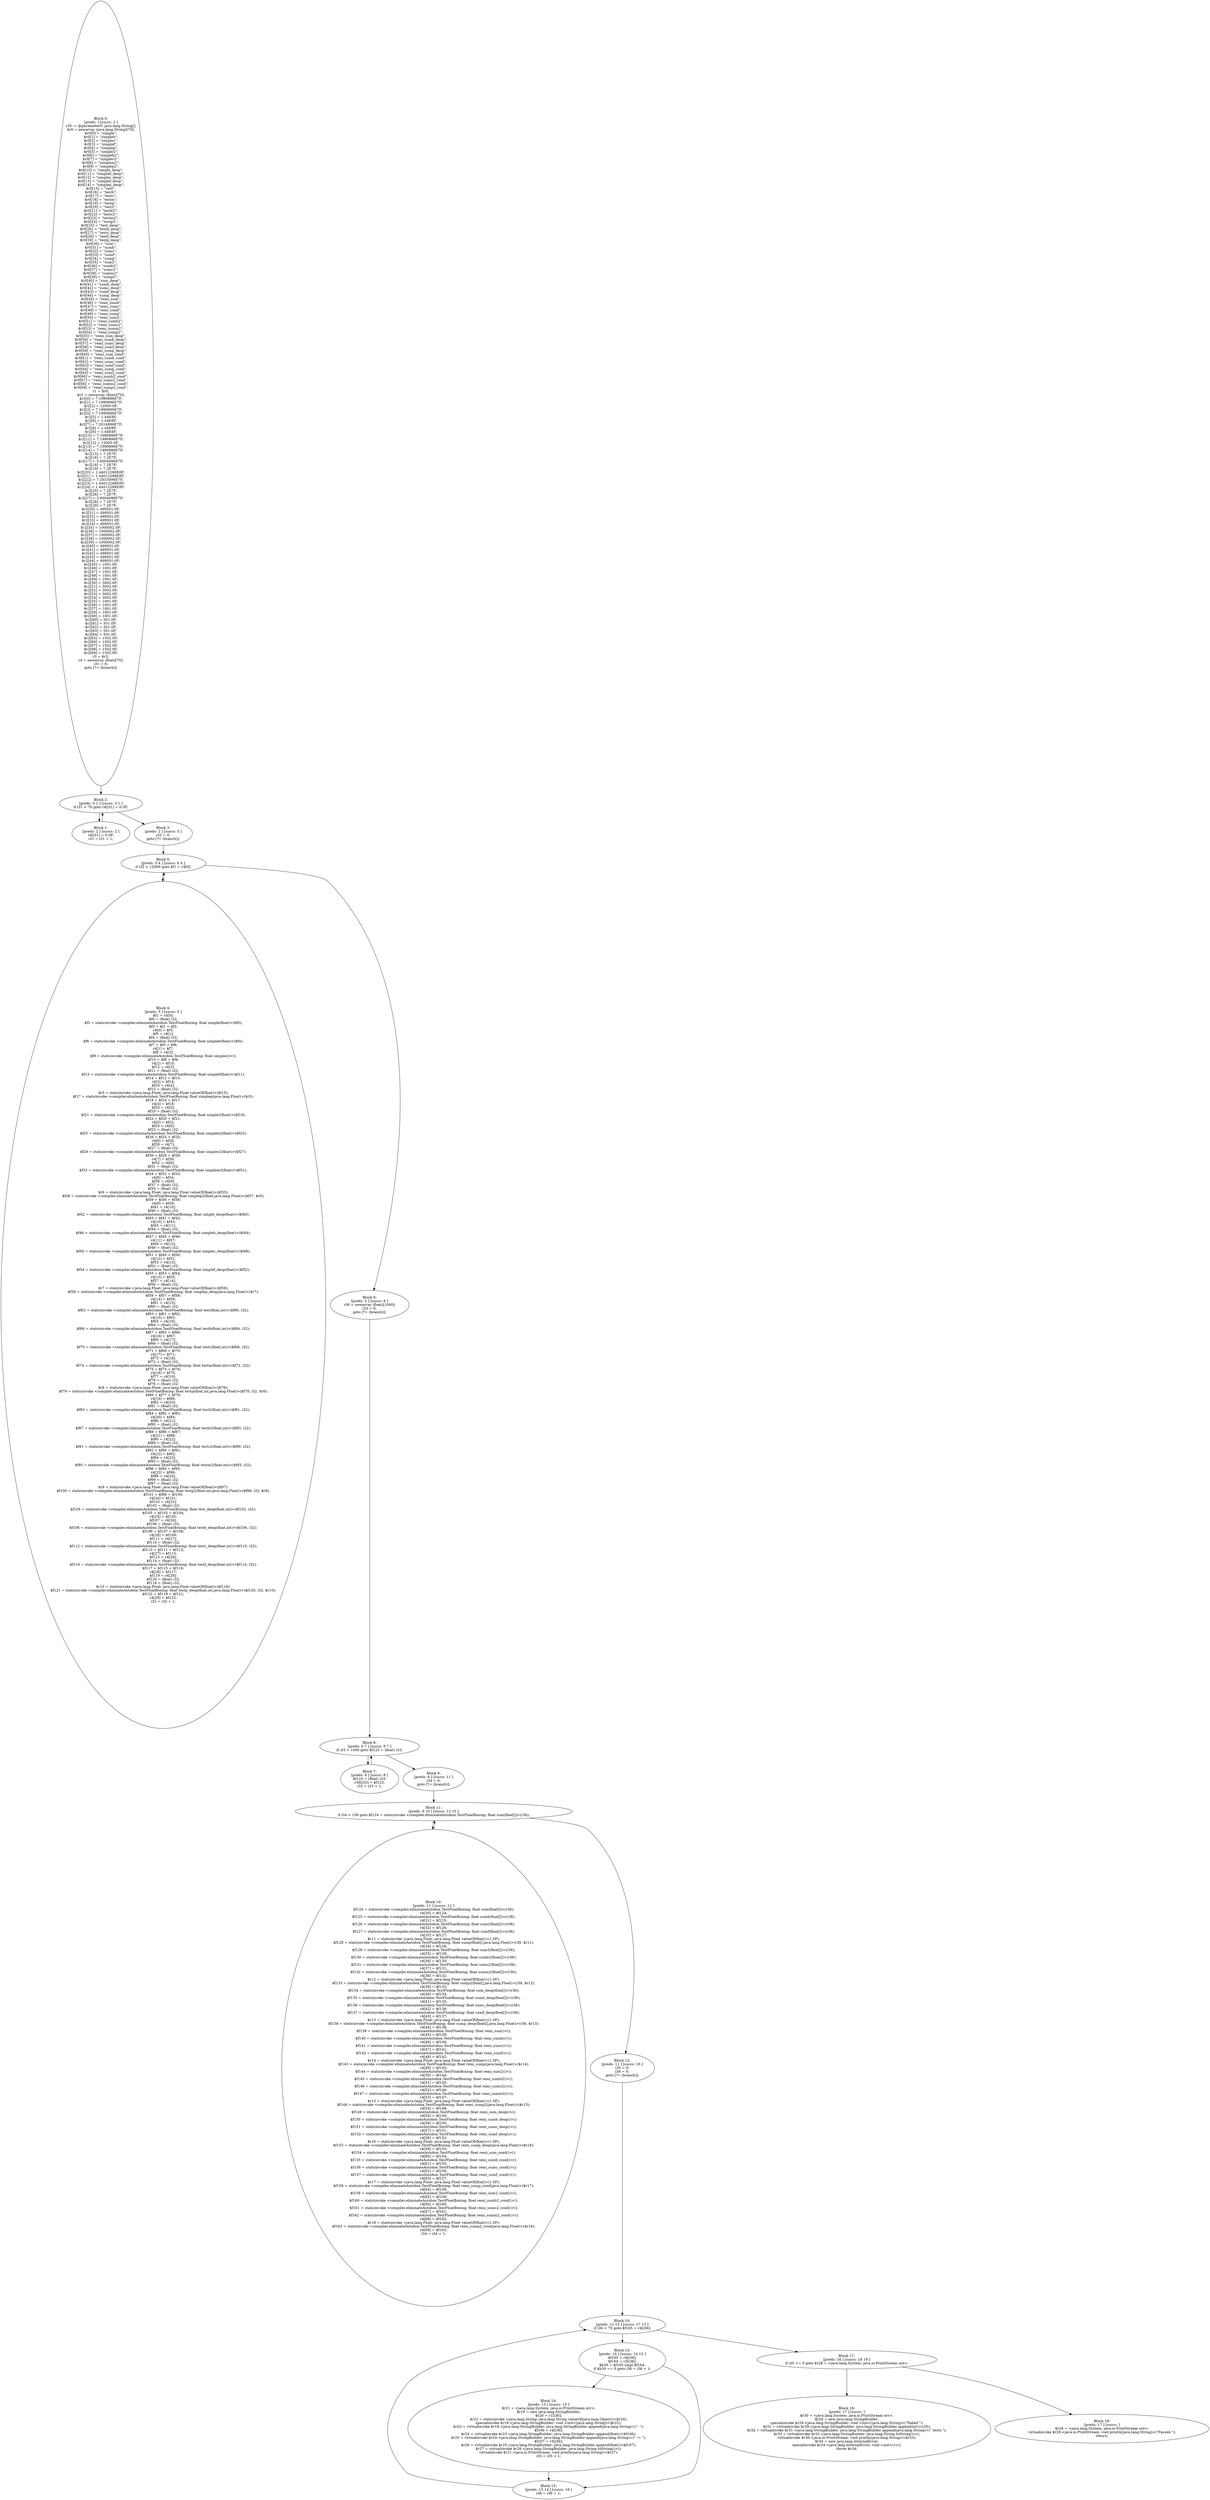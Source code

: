 digraph "unitGraph" {
    "Block 0:
[preds: ] [succs: 2 ]
r35 := @parameter0: java.lang.String[];
$r0 = newarray (java.lang.String)[70];
$r0[0] = \"simple\";
$r0[1] = \"simpleb\";
$r0[2] = \"simplec\";
$r0[3] = \"simplef\";
$r0[4] = \"simplep\";
$r0[5] = \"simple2\";
$r0[6] = \"simpleb2\";
$r0[7] = \"simplec2\";
$r0[8] = \"simplem2\";
$r0[9] = \"simplep2\";
$r0[10] = \"simple_deop\";
$r0[11] = \"simpleb_deop\";
$r0[12] = \"simplec_deop\";
$r0[13] = \"simplef_deop\";
$r0[14] = \"simplep_deop\";
$r0[15] = \"test\";
$r0[16] = \"testb\";
$r0[17] = \"testc\";
$r0[18] = \"testm\";
$r0[19] = \"testp\";
$r0[20] = \"test2\";
$r0[21] = \"testb2\";
$r0[22] = \"testc2\";
$r0[23] = \"testm2\";
$r0[24] = \"testp2\";
$r0[25] = \"test_deop\";
$r0[26] = \"testb_deop\";
$r0[27] = \"testc_deop\";
$r0[28] = \"testf_deop\";
$r0[29] = \"testp_deop\";
$r0[30] = \"sum\";
$r0[31] = \"sumb\";
$r0[32] = \"sumc\";
$r0[33] = \"sumf\";
$r0[34] = \"sump\";
$r0[35] = \"sum2\";
$r0[36] = \"sumb2\";
$r0[37] = \"sumc2\";
$r0[38] = \"summ2\";
$r0[39] = \"sump2\";
$r0[40] = \"sum_deop\";
$r0[41] = \"sumb_deop\";
$r0[42] = \"sumc_deop\";
$r0[43] = \"sumf_deop\";
$r0[44] = \"sump_deop\";
$r0[45] = \"remi_sum\";
$r0[46] = \"remi_sumb\";
$r0[47] = \"remi_sumc\";
$r0[48] = \"remi_sumf\";
$r0[49] = \"remi_sump\";
$r0[50] = \"remi_sum2\";
$r0[51] = \"remi_sumb2\";
$r0[52] = \"remi_sumc2\";
$r0[53] = \"remi_summ2\";
$r0[54] = \"remi_sump2\";
$r0[55] = \"remi_sum_deop\";
$r0[56] = \"remi_sumb_deop\";
$r0[57] = \"remi_sumc_deop\";
$r0[58] = \"remi_sumf_deop\";
$r0[59] = \"remi_sump_deop\";
$r0[60] = \"remi_sum_cond\";
$r0[61] = \"remi_sumb_cond\";
$r0[62] = \"remi_sumc_cond\";
$r0[63] = \"remi_sumf_cond\";
$r0[64] = \"remi_sump_cond\";
$r0[65] = \"remi_sum2_cond\";
$r0[66] = \"remi_sumb2_cond\";
$r0[67] = \"remi_sumc2_cond\";
$r0[68] = \"remi_summ2_cond\";
$r0[69] = \"remi_sump2_cond\";
r1 = $r0;
$r2 = newarray (float)[70];
$r2[0] = 7.1990896E7F;
$r2[1] = 7.1990896E7F;
$r2[2] = 12000.0F;
$r2[3] = 7.1990896E7F;
$r2[4] = 7.1990896E7F;
$r2[5] = 1.44E8F;
$r2[6] = 1.44E8F;
$r2[7] = 7.2014896E7F;
$r2[8] = 1.44E8F;
$r2[9] = 1.44E8F;
$r2[10] = 7.1990896E7F;
$r2[11] = 7.1990896E7F;
$r2[12] = 12000.0F;
$r2[13] = 7.1990896E7F;
$r2[14] = 7.1990896E7F;
$r2[15] = 7.2E7F;
$r2[16] = 7.2E7F;
$r2[17] = 3.6004096E7F;
$r2[18] = 7.2E7F;
$r2[19] = 7.2E7F;
$r2[20] = 1.44012288E8F;
$r2[21] = 1.44012288E8F;
$r2[22] = 7.2033096E7F;
$r2[23] = 1.44012288E8F;
$r2[24] = 1.44012288E8F;
$r2[25] = 7.2E7F;
$r2[26] = 7.2E7F;
$r2[27] = 3.6004096E7F;
$r2[28] = 7.2E7F;
$r2[29] = 7.2E7F;
$r2[30] = 499501.0F;
$r2[31] = 499501.0F;
$r2[32] = 499501.0F;
$r2[33] = 499501.0F;
$r2[34] = 499501.0F;
$r2[35] = 1000002.0F;
$r2[36] = 1000002.0F;
$r2[37] = 1000002.0F;
$r2[38] = 1000002.0F;
$r2[39] = 1000002.0F;
$r2[40] = 499501.0F;
$r2[41] = 499501.0F;
$r2[42] = 499501.0F;
$r2[43] = 499501.0F;
$r2[44] = 499501.0F;
$r2[45] = 1001.0F;
$r2[46] = 1001.0F;
$r2[47] = 1001.0F;
$r2[48] = 1001.0F;
$r2[49] = 1001.0F;
$r2[50] = 3002.0F;
$r2[51] = 3002.0F;
$r2[52] = 3002.0F;
$r2[53] = 3002.0F;
$r2[54] = 3002.0F;
$r2[55] = 1001.0F;
$r2[56] = 1001.0F;
$r2[57] = 1001.0F;
$r2[58] = 1001.0F;
$r2[59] = 1001.0F;
$r2[60] = 501.0F;
$r2[61] = 501.0F;
$r2[62] = 501.0F;
$r2[63] = 501.0F;
$r2[64] = 501.0F;
$r2[65] = 1502.0F;
$r2[66] = 1502.0F;
$r2[67] = 1502.0F;
$r2[68] = 1502.0F;
$r2[69] = 1502.0F;
r3 = $r2;
r4 = newarray (float)[70];
i31 = 0;
goto [?= (branch)];
"
    "Block 1:
[preds: 2 ] [succs: 2 ]
r4[i31] = 0.0F;
i31 = i31 + 1;
"
    "Block 2:
[preds: 0 1 ] [succs: 3 1 ]
if i31 < 70 goto r4[i31] = 0.0F;
"
    "Block 3:
[preds: 2 ] [succs: 5 ]
i32 = 0;
goto [?= (branch)];
"
    "Block 4:
[preds: 5 ] [succs: 5 ]
$f1 = r4[0];
$f0 = (float) i32;
$f2 = staticinvoke <compiler.eliminateAutobox.TestFloatBoxing: float simple(float)>($f0);
$f3 = $f1 + $f2;
r4[0] = $f3;
$f5 = r4[1];
$f4 = (float) i32;
$f6 = staticinvoke <compiler.eliminateAutobox.TestFloatBoxing: float simpleb(float)>($f4);
$f7 = $f5 + $f6;
r4[1] = $f7;
$f8 = r4[2];
$f9 = staticinvoke <compiler.eliminateAutobox.TestFloatBoxing: float simplec()>();
$f10 = $f8 + $f9;
r4[2] = $f10;
$f12 = r4[3];
$f11 = (float) i32;
$f13 = staticinvoke <compiler.eliminateAutobox.TestFloatBoxing: float simplef(float)>($f11);
$f14 = $f12 + $f13;
r4[3] = $f14;
$f16 = r4[4];
$f15 = (float) i32;
$r5 = staticinvoke <java.lang.Float: java.lang.Float valueOf(float)>($f15);
$f17 = staticinvoke <compiler.eliminateAutobox.TestFloatBoxing: float simplep(java.lang.Float)>($r5);
$f18 = $f16 + $f17;
r4[4] = $f18;
$f20 = r4[5];
$f19 = (float) i32;
$f21 = staticinvoke <compiler.eliminateAutobox.TestFloatBoxing: float simple2(float)>($f19);
$f22 = $f20 + $f21;
r4[5] = $f22;
$f24 = r4[6];
$f23 = (float) i32;
$f25 = staticinvoke <compiler.eliminateAutobox.TestFloatBoxing: float simpleb2(float)>($f23);
$f26 = $f24 + $f25;
r4[6] = $f26;
$f28 = r4[7];
$f27 = (float) i32;
$f29 = staticinvoke <compiler.eliminateAutobox.TestFloatBoxing: float simplec2(float)>($f27);
$f30 = $f28 + $f29;
r4[7] = $f30;
$f32 = r4[8];
$f31 = (float) i32;
$f33 = staticinvoke <compiler.eliminateAutobox.TestFloatBoxing: float simplem2(float)>($f31);
$f34 = $f32 + $f33;
r4[8] = $f34;
$f36 = r4[9];
$f37 = (float) i32;
$f35 = (float) i32;
$r6 = staticinvoke <java.lang.Float: java.lang.Float valueOf(float)>($f35);
$f38 = staticinvoke <compiler.eliminateAutobox.TestFloatBoxing: float simplep2(float,java.lang.Float)>($f37, $r6);
$f39 = $f36 + $f38;
r4[9] = $f39;
$f41 = r4[10];
$f40 = (float) i32;
$f42 = staticinvoke <compiler.eliminateAutobox.TestFloatBoxing: float simple_deop(float)>($f40);
$f43 = $f41 + $f42;
r4[10] = $f43;
$f45 = r4[11];
$f44 = (float) i32;
$f46 = staticinvoke <compiler.eliminateAutobox.TestFloatBoxing: float simpleb_deop(float)>($f44);
$f47 = $f45 + $f46;
r4[11] = $f47;
$f49 = r4[12];
$f48 = (float) i32;
$f50 = staticinvoke <compiler.eliminateAutobox.TestFloatBoxing: float simplec_deop(float)>($f48);
$f51 = $f49 + $f50;
r4[12] = $f51;
$f53 = r4[13];
$f52 = (float) i32;
$f54 = staticinvoke <compiler.eliminateAutobox.TestFloatBoxing: float simplef_deop(float)>($f52);
$f55 = $f53 + $f54;
r4[13] = $f55;
$f57 = r4[14];
$f56 = (float) i32;
$r7 = staticinvoke <java.lang.Float: java.lang.Float valueOf(float)>($f56);
$f58 = staticinvoke <compiler.eliminateAutobox.TestFloatBoxing: float simplep_deop(java.lang.Float)>($r7);
$f59 = $f57 + $f58;
r4[14] = $f59;
$f61 = r4[15];
$f60 = (float) i32;
$f62 = staticinvoke <compiler.eliminateAutobox.TestFloatBoxing: float test(float,int)>($f60, i32);
$f63 = $f61 + $f62;
r4[15] = $f63;
$f65 = r4[16];
$f64 = (float) i32;
$f66 = staticinvoke <compiler.eliminateAutobox.TestFloatBoxing: float testb(float,int)>($f64, i32);
$f67 = $f65 + $f66;
r4[16] = $f67;
$f69 = r4[17];
$f68 = (float) i32;
$f70 = staticinvoke <compiler.eliminateAutobox.TestFloatBoxing: float testc(float,int)>($f68, i32);
$f71 = $f69 + $f70;
r4[17] = $f71;
$f73 = r4[18];
$f72 = (float) i32;
$f74 = staticinvoke <compiler.eliminateAutobox.TestFloatBoxing: float testm(float,int)>($f72, i32);
$f75 = $f73 + $f74;
r4[18] = $f75;
$f77 = r4[19];
$f78 = (float) i32;
$f76 = (float) i32;
$r8 = staticinvoke <java.lang.Float: java.lang.Float valueOf(float)>($f76);
$f79 = staticinvoke <compiler.eliminateAutobox.TestFloatBoxing: float testp(float,int,java.lang.Float)>($f78, i32, $r8);
$f80 = $f77 + $f79;
r4[19] = $f80;
$f82 = r4[20];
$f81 = (float) i32;
$f83 = staticinvoke <compiler.eliminateAutobox.TestFloatBoxing: float test2(float,int)>($f81, i32);
$f84 = $f82 + $f83;
r4[20] = $f84;
$f86 = r4[21];
$f85 = (float) i32;
$f87 = staticinvoke <compiler.eliminateAutobox.TestFloatBoxing: float testb2(float,int)>($f85, i32);
$f88 = $f86 + $f87;
r4[21] = $f88;
$f90 = r4[22];
$f89 = (float) i32;
$f91 = staticinvoke <compiler.eliminateAutobox.TestFloatBoxing: float testc2(float,int)>($f89, i32);
$f92 = $f90 + $f91;
r4[22] = $f92;
$f94 = r4[23];
$f93 = (float) i32;
$f95 = staticinvoke <compiler.eliminateAutobox.TestFloatBoxing: float testm2(float,int)>($f93, i32);
$f96 = $f94 + $f95;
r4[23] = $f96;
$f98 = r4[24];
$f99 = (float) i32;
$f97 = (float) i32;
$r9 = staticinvoke <java.lang.Float: java.lang.Float valueOf(float)>($f97);
$f100 = staticinvoke <compiler.eliminateAutobox.TestFloatBoxing: float testp2(float,int,java.lang.Float)>($f99, i32, $r9);
$f101 = $f98 + $f100;
r4[24] = $f101;
$f103 = r4[25];
$f102 = (float) i32;
$f104 = staticinvoke <compiler.eliminateAutobox.TestFloatBoxing: float test_deop(float,int)>($f102, i32);
$f105 = $f103 + $f104;
r4[25] = $f105;
$f107 = r4[26];
$f106 = (float) i32;
$f108 = staticinvoke <compiler.eliminateAutobox.TestFloatBoxing: float testb_deop(float,int)>($f106, i32);
$f109 = $f107 + $f108;
r4[26] = $f109;
$f111 = r4[27];
$f110 = (float) i32;
$f112 = staticinvoke <compiler.eliminateAutobox.TestFloatBoxing: float testc_deop(float,int)>($f110, i32);
$f113 = $f111 + $f112;
r4[27] = $f113;
$f115 = r4[28];
$f114 = (float) i32;
$f116 = staticinvoke <compiler.eliminateAutobox.TestFloatBoxing: float testf_deop(float,int)>($f114, i32);
$f117 = $f115 + $f116;
r4[28] = $f117;
$f119 = r4[29];
$f120 = (float) i32;
$f118 = (float) i32;
$r10 = staticinvoke <java.lang.Float: java.lang.Float valueOf(float)>($f118);
$f121 = staticinvoke <compiler.eliminateAutobox.TestFloatBoxing: float testp_deop(float,int,java.lang.Float)>($f120, i32, $r10);
$f122 = $f119 + $f121;
r4[29] = $f122;
i32 = i32 + 1;
"
    "Block 5:
[preds: 3 4 ] [succs: 6 4 ]
if i32 < 12000 goto $f1 = r4[0];
"
    "Block 6:
[preds: 5 ] [succs: 8 ]
r36 = newarray (float)[1000];
i33 = 0;
goto [?= (branch)];
"
    "Block 7:
[preds: 8 ] [succs: 8 ]
$f123 = (float) i33;
r36[i33] = $f123;
i33 = i33 + 1;
"
    "Block 8:
[preds: 6 7 ] [succs: 9 7 ]
if i33 < 1000 goto $f123 = (float) i33;
"
    "Block 9:
[preds: 8 ] [succs: 11 ]
i34 = 0;
goto [?= (branch)];
"
    "Block 10:
[preds: 11 ] [succs: 11 ]
$f124 = staticinvoke <compiler.eliminateAutobox.TestFloatBoxing: float sum(float[])>(r36);
r4[30] = $f124;
$f125 = staticinvoke <compiler.eliminateAutobox.TestFloatBoxing: float sumb(float[])>(r36);
r4[31] = $f125;
$f126 = staticinvoke <compiler.eliminateAutobox.TestFloatBoxing: float sumc(float[])>(r36);
r4[32] = $f126;
$f127 = staticinvoke <compiler.eliminateAutobox.TestFloatBoxing: float sumf(float[])>(r36);
r4[33] = $f127;
$r11 = staticinvoke <java.lang.Float: java.lang.Float valueOf(float)>(1.0F);
$f128 = staticinvoke <compiler.eliminateAutobox.TestFloatBoxing: float sump(float[],java.lang.Float)>(r36, $r11);
r4[34] = $f128;
$f129 = staticinvoke <compiler.eliminateAutobox.TestFloatBoxing: float sum2(float[])>(r36);
r4[35] = $f129;
$f130 = staticinvoke <compiler.eliminateAutobox.TestFloatBoxing: float sumb2(float[])>(r36);
r4[36] = $f130;
$f131 = staticinvoke <compiler.eliminateAutobox.TestFloatBoxing: float sumc2(float[])>(r36);
r4[37] = $f131;
$f132 = staticinvoke <compiler.eliminateAutobox.TestFloatBoxing: float summ2(float[])>(r36);
r4[38] = $f132;
$r12 = staticinvoke <java.lang.Float: java.lang.Float valueOf(float)>(1.0F);
$f133 = staticinvoke <compiler.eliminateAutobox.TestFloatBoxing: float sump2(float[],java.lang.Float)>(r36, $r12);
r4[39] = $f133;
$f134 = staticinvoke <compiler.eliminateAutobox.TestFloatBoxing: float sum_deop(float[])>(r36);
r4[40] = $f134;
$f135 = staticinvoke <compiler.eliminateAutobox.TestFloatBoxing: float sumb_deop(float[])>(r36);
r4[41] = $f135;
$f136 = staticinvoke <compiler.eliminateAutobox.TestFloatBoxing: float sumc_deop(float[])>(r36);
r4[42] = $f136;
$f137 = staticinvoke <compiler.eliminateAutobox.TestFloatBoxing: float sumf_deop(float[])>(r36);
r4[43] = $f137;
$r13 = staticinvoke <java.lang.Float: java.lang.Float valueOf(float)>(1.0F);
$f138 = staticinvoke <compiler.eliminateAutobox.TestFloatBoxing: float sump_deop(float[],java.lang.Float)>(r36, $r13);
r4[44] = $f138;
$f139 = staticinvoke <compiler.eliminateAutobox.TestFloatBoxing: float remi_sum()>();
r4[45] = $f139;
$f140 = staticinvoke <compiler.eliminateAutobox.TestFloatBoxing: float remi_sumb()>();
r4[46] = $f140;
$f141 = staticinvoke <compiler.eliminateAutobox.TestFloatBoxing: float remi_sumc()>();
r4[47] = $f141;
$f142 = staticinvoke <compiler.eliminateAutobox.TestFloatBoxing: float remi_sumf()>();
r4[48] = $f142;
$r14 = staticinvoke <java.lang.Float: java.lang.Float valueOf(float)>(1.0F);
$f143 = staticinvoke <compiler.eliminateAutobox.TestFloatBoxing: float remi_sump(java.lang.Float)>($r14);
r4[49] = $f143;
$f144 = staticinvoke <compiler.eliminateAutobox.TestFloatBoxing: float remi_sum2()>();
r4[50] = $f144;
$f145 = staticinvoke <compiler.eliminateAutobox.TestFloatBoxing: float remi_sumb2()>();
r4[51] = $f145;
$f146 = staticinvoke <compiler.eliminateAutobox.TestFloatBoxing: float remi_sumc2()>();
r4[52] = $f146;
$f147 = staticinvoke <compiler.eliminateAutobox.TestFloatBoxing: float remi_summ2()>();
r4[53] = $f147;
$r15 = staticinvoke <java.lang.Float: java.lang.Float valueOf(float)>(1.0F);
$f148 = staticinvoke <compiler.eliminateAutobox.TestFloatBoxing: float remi_sump2(java.lang.Float)>($r15);
r4[54] = $f148;
$f149 = staticinvoke <compiler.eliminateAutobox.TestFloatBoxing: float remi_sum_deop()>();
r4[55] = $f149;
$f150 = staticinvoke <compiler.eliminateAutobox.TestFloatBoxing: float remi_sumb_deop()>();
r4[56] = $f150;
$f151 = staticinvoke <compiler.eliminateAutobox.TestFloatBoxing: float remi_sumc_deop()>();
r4[57] = $f151;
$f152 = staticinvoke <compiler.eliminateAutobox.TestFloatBoxing: float remi_sumf_deop()>();
r4[58] = $f152;
$r16 = staticinvoke <java.lang.Float: java.lang.Float valueOf(float)>(1.0F);
$f153 = staticinvoke <compiler.eliminateAutobox.TestFloatBoxing: float remi_sump_deop(java.lang.Float)>($r16);
r4[59] = $f153;
$f154 = staticinvoke <compiler.eliminateAutobox.TestFloatBoxing: float remi_sum_cond()>();
r4[60] = $f154;
$f155 = staticinvoke <compiler.eliminateAutobox.TestFloatBoxing: float remi_sumb_cond()>();
r4[61] = $f155;
$f156 = staticinvoke <compiler.eliminateAutobox.TestFloatBoxing: float remi_sumc_cond()>();
r4[62] = $f156;
$f157 = staticinvoke <compiler.eliminateAutobox.TestFloatBoxing: float remi_sumf_cond()>();
r4[63] = $f157;
$r17 = staticinvoke <java.lang.Float: java.lang.Float valueOf(float)>(1.0F);
$f158 = staticinvoke <compiler.eliminateAutobox.TestFloatBoxing: float remi_sump_cond(java.lang.Float)>($r17);
r4[64] = $f158;
$f159 = staticinvoke <compiler.eliminateAutobox.TestFloatBoxing: float remi_sum2_cond()>();
r4[65] = $f159;
$f160 = staticinvoke <compiler.eliminateAutobox.TestFloatBoxing: float remi_sumb2_cond()>();
r4[66] = $f160;
$f161 = staticinvoke <compiler.eliminateAutobox.TestFloatBoxing: float remi_sumc2_cond()>();
r4[67] = $f161;
$f162 = staticinvoke <compiler.eliminateAutobox.TestFloatBoxing: float remi_summ2_cond()>();
r4[68] = $f162;
$r18 = staticinvoke <java.lang.Float: java.lang.Float valueOf(float)>(1.0F);
$f163 = staticinvoke <compiler.eliminateAutobox.TestFloatBoxing: float remi_sump2_cond(java.lang.Float)>($r18);
r4[69] = $f163;
i34 = i34 + 1;
"
    "Block 11:
[preds: 9 10 ] [succs: 12 10 ]
if i34 < 100 goto $f124 = staticinvoke <compiler.eliminateAutobox.TestFloatBoxing: float sum(float[])>(r36);
"
    "Block 12:
[preds: 11 ] [succs: 16 ]
i35 = 0;
i36 = 0;
goto [?= (branch)];
"
    "Block 13:
[preds: 16 ] [succs: 14 15 ]
$f165 = r4[i36];
$f164 = r3[i36];
$b30 = $f165 cmpl $f164;
if $b30 == 0 goto i36 = i36 + 1;
"
    "Block 14:
[preds: 13 ] [succs: 15 ]
$r21 = <java.lang.System: java.io.PrintStream err>;
$r19 = new java.lang.StringBuilder;
$r20 = r1[i36];
$r22 = staticinvoke <java.lang.String: java.lang.String valueOf(java.lang.Object)>($r20);
specialinvoke $r19.<java.lang.StringBuilder: void <init>(java.lang.String)>($r22);
$r23 = virtualinvoke $r19.<java.lang.StringBuilder: java.lang.StringBuilder append(java.lang.String)>(\": \");
$f166 = r4[i36];
$r24 = virtualinvoke $r23.<java.lang.StringBuilder: java.lang.StringBuilder append(float)>($f166);
$r25 = virtualinvoke $r24.<java.lang.StringBuilder: java.lang.StringBuilder append(java.lang.String)>(\" != \");
$f167 = r3[i36];
$r26 = virtualinvoke $r25.<java.lang.StringBuilder: java.lang.StringBuilder append(float)>($f167);
$r27 = virtualinvoke $r26.<java.lang.StringBuilder: java.lang.String toString()>();
virtualinvoke $r21.<java.io.PrintStream: void println(java.lang.String)>($r27);
i35 = i35 + 1;
"
    "Block 15:
[preds: 13 14 ] [succs: 16 ]
i36 = i36 + 1;
"
    "Block 16:
[preds: 12 15 ] [succs: 17 13 ]
if i36 < 70 goto $f165 = r4[i36];
"
    "Block 17:
[preds: 16 ] [succs: 18 19 ]
if i35 <= 0 goto $r28 = <java.lang.System: java.io.PrintStream out>;
"
    "Block 18:
[preds: 17 ] [succs: ]
$r30 = <java.lang.System: java.io.PrintStream err>;
$r29 = new java.lang.StringBuilder;
specialinvoke $r29.<java.lang.StringBuilder: void <init>(java.lang.String)>(\"Failed \");
$r31 = virtualinvoke $r29.<java.lang.StringBuilder: java.lang.StringBuilder append(int)>(i35);
$r32 = virtualinvoke $r31.<java.lang.StringBuilder: java.lang.StringBuilder append(java.lang.String)>(\" tests.\");
$r33 = virtualinvoke $r32.<java.lang.StringBuilder: java.lang.String toString()>();
virtualinvoke $r30.<java.io.PrintStream: void println(java.lang.String)>($r33);
$r34 = new java.lang.InternalError;
specialinvoke $r34.<java.lang.InternalError: void <init>()>();
throw $r34;
"
    "Block 19:
[preds: 17 ] [succs: ]
$r28 = <java.lang.System: java.io.PrintStream out>;
virtualinvoke $r28.<java.io.PrintStream: void println(java.lang.String)>(\"Passed.\");
return;
"
    "Block 0:
[preds: ] [succs: 2 ]
r35 := @parameter0: java.lang.String[];
$r0 = newarray (java.lang.String)[70];
$r0[0] = \"simple\";
$r0[1] = \"simpleb\";
$r0[2] = \"simplec\";
$r0[3] = \"simplef\";
$r0[4] = \"simplep\";
$r0[5] = \"simple2\";
$r0[6] = \"simpleb2\";
$r0[7] = \"simplec2\";
$r0[8] = \"simplem2\";
$r0[9] = \"simplep2\";
$r0[10] = \"simple_deop\";
$r0[11] = \"simpleb_deop\";
$r0[12] = \"simplec_deop\";
$r0[13] = \"simplef_deop\";
$r0[14] = \"simplep_deop\";
$r0[15] = \"test\";
$r0[16] = \"testb\";
$r0[17] = \"testc\";
$r0[18] = \"testm\";
$r0[19] = \"testp\";
$r0[20] = \"test2\";
$r0[21] = \"testb2\";
$r0[22] = \"testc2\";
$r0[23] = \"testm2\";
$r0[24] = \"testp2\";
$r0[25] = \"test_deop\";
$r0[26] = \"testb_deop\";
$r0[27] = \"testc_deop\";
$r0[28] = \"testf_deop\";
$r0[29] = \"testp_deop\";
$r0[30] = \"sum\";
$r0[31] = \"sumb\";
$r0[32] = \"sumc\";
$r0[33] = \"sumf\";
$r0[34] = \"sump\";
$r0[35] = \"sum2\";
$r0[36] = \"sumb2\";
$r0[37] = \"sumc2\";
$r0[38] = \"summ2\";
$r0[39] = \"sump2\";
$r0[40] = \"sum_deop\";
$r0[41] = \"sumb_deop\";
$r0[42] = \"sumc_deop\";
$r0[43] = \"sumf_deop\";
$r0[44] = \"sump_deop\";
$r0[45] = \"remi_sum\";
$r0[46] = \"remi_sumb\";
$r0[47] = \"remi_sumc\";
$r0[48] = \"remi_sumf\";
$r0[49] = \"remi_sump\";
$r0[50] = \"remi_sum2\";
$r0[51] = \"remi_sumb2\";
$r0[52] = \"remi_sumc2\";
$r0[53] = \"remi_summ2\";
$r0[54] = \"remi_sump2\";
$r0[55] = \"remi_sum_deop\";
$r0[56] = \"remi_sumb_deop\";
$r0[57] = \"remi_sumc_deop\";
$r0[58] = \"remi_sumf_deop\";
$r0[59] = \"remi_sump_deop\";
$r0[60] = \"remi_sum_cond\";
$r0[61] = \"remi_sumb_cond\";
$r0[62] = \"remi_sumc_cond\";
$r0[63] = \"remi_sumf_cond\";
$r0[64] = \"remi_sump_cond\";
$r0[65] = \"remi_sum2_cond\";
$r0[66] = \"remi_sumb2_cond\";
$r0[67] = \"remi_sumc2_cond\";
$r0[68] = \"remi_summ2_cond\";
$r0[69] = \"remi_sump2_cond\";
r1 = $r0;
$r2 = newarray (float)[70];
$r2[0] = 7.1990896E7F;
$r2[1] = 7.1990896E7F;
$r2[2] = 12000.0F;
$r2[3] = 7.1990896E7F;
$r2[4] = 7.1990896E7F;
$r2[5] = 1.44E8F;
$r2[6] = 1.44E8F;
$r2[7] = 7.2014896E7F;
$r2[8] = 1.44E8F;
$r2[9] = 1.44E8F;
$r2[10] = 7.1990896E7F;
$r2[11] = 7.1990896E7F;
$r2[12] = 12000.0F;
$r2[13] = 7.1990896E7F;
$r2[14] = 7.1990896E7F;
$r2[15] = 7.2E7F;
$r2[16] = 7.2E7F;
$r2[17] = 3.6004096E7F;
$r2[18] = 7.2E7F;
$r2[19] = 7.2E7F;
$r2[20] = 1.44012288E8F;
$r2[21] = 1.44012288E8F;
$r2[22] = 7.2033096E7F;
$r2[23] = 1.44012288E8F;
$r2[24] = 1.44012288E8F;
$r2[25] = 7.2E7F;
$r2[26] = 7.2E7F;
$r2[27] = 3.6004096E7F;
$r2[28] = 7.2E7F;
$r2[29] = 7.2E7F;
$r2[30] = 499501.0F;
$r2[31] = 499501.0F;
$r2[32] = 499501.0F;
$r2[33] = 499501.0F;
$r2[34] = 499501.0F;
$r2[35] = 1000002.0F;
$r2[36] = 1000002.0F;
$r2[37] = 1000002.0F;
$r2[38] = 1000002.0F;
$r2[39] = 1000002.0F;
$r2[40] = 499501.0F;
$r2[41] = 499501.0F;
$r2[42] = 499501.0F;
$r2[43] = 499501.0F;
$r2[44] = 499501.0F;
$r2[45] = 1001.0F;
$r2[46] = 1001.0F;
$r2[47] = 1001.0F;
$r2[48] = 1001.0F;
$r2[49] = 1001.0F;
$r2[50] = 3002.0F;
$r2[51] = 3002.0F;
$r2[52] = 3002.0F;
$r2[53] = 3002.0F;
$r2[54] = 3002.0F;
$r2[55] = 1001.0F;
$r2[56] = 1001.0F;
$r2[57] = 1001.0F;
$r2[58] = 1001.0F;
$r2[59] = 1001.0F;
$r2[60] = 501.0F;
$r2[61] = 501.0F;
$r2[62] = 501.0F;
$r2[63] = 501.0F;
$r2[64] = 501.0F;
$r2[65] = 1502.0F;
$r2[66] = 1502.0F;
$r2[67] = 1502.0F;
$r2[68] = 1502.0F;
$r2[69] = 1502.0F;
r3 = $r2;
r4 = newarray (float)[70];
i31 = 0;
goto [?= (branch)];
"->"Block 2:
[preds: 0 1 ] [succs: 3 1 ]
if i31 < 70 goto r4[i31] = 0.0F;
";
    "Block 1:
[preds: 2 ] [succs: 2 ]
r4[i31] = 0.0F;
i31 = i31 + 1;
"->"Block 2:
[preds: 0 1 ] [succs: 3 1 ]
if i31 < 70 goto r4[i31] = 0.0F;
";
    "Block 2:
[preds: 0 1 ] [succs: 3 1 ]
if i31 < 70 goto r4[i31] = 0.0F;
"->"Block 3:
[preds: 2 ] [succs: 5 ]
i32 = 0;
goto [?= (branch)];
";
    "Block 2:
[preds: 0 1 ] [succs: 3 1 ]
if i31 < 70 goto r4[i31] = 0.0F;
"->"Block 1:
[preds: 2 ] [succs: 2 ]
r4[i31] = 0.0F;
i31 = i31 + 1;
";
    "Block 3:
[preds: 2 ] [succs: 5 ]
i32 = 0;
goto [?= (branch)];
"->"Block 5:
[preds: 3 4 ] [succs: 6 4 ]
if i32 < 12000 goto $f1 = r4[0];
";
    "Block 4:
[preds: 5 ] [succs: 5 ]
$f1 = r4[0];
$f0 = (float) i32;
$f2 = staticinvoke <compiler.eliminateAutobox.TestFloatBoxing: float simple(float)>($f0);
$f3 = $f1 + $f2;
r4[0] = $f3;
$f5 = r4[1];
$f4 = (float) i32;
$f6 = staticinvoke <compiler.eliminateAutobox.TestFloatBoxing: float simpleb(float)>($f4);
$f7 = $f5 + $f6;
r4[1] = $f7;
$f8 = r4[2];
$f9 = staticinvoke <compiler.eliminateAutobox.TestFloatBoxing: float simplec()>();
$f10 = $f8 + $f9;
r4[2] = $f10;
$f12 = r4[3];
$f11 = (float) i32;
$f13 = staticinvoke <compiler.eliminateAutobox.TestFloatBoxing: float simplef(float)>($f11);
$f14 = $f12 + $f13;
r4[3] = $f14;
$f16 = r4[4];
$f15 = (float) i32;
$r5 = staticinvoke <java.lang.Float: java.lang.Float valueOf(float)>($f15);
$f17 = staticinvoke <compiler.eliminateAutobox.TestFloatBoxing: float simplep(java.lang.Float)>($r5);
$f18 = $f16 + $f17;
r4[4] = $f18;
$f20 = r4[5];
$f19 = (float) i32;
$f21 = staticinvoke <compiler.eliminateAutobox.TestFloatBoxing: float simple2(float)>($f19);
$f22 = $f20 + $f21;
r4[5] = $f22;
$f24 = r4[6];
$f23 = (float) i32;
$f25 = staticinvoke <compiler.eliminateAutobox.TestFloatBoxing: float simpleb2(float)>($f23);
$f26 = $f24 + $f25;
r4[6] = $f26;
$f28 = r4[7];
$f27 = (float) i32;
$f29 = staticinvoke <compiler.eliminateAutobox.TestFloatBoxing: float simplec2(float)>($f27);
$f30 = $f28 + $f29;
r4[7] = $f30;
$f32 = r4[8];
$f31 = (float) i32;
$f33 = staticinvoke <compiler.eliminateAutobox.TestFloatBoxing: float simplem2(float)>($f31);
$f34 = $f32 + $f33;
r4[8] = $f34;
$f36 = r4[9];
$f37 = (float) i32;
$f35 = (float) i32;
$r6 = staticinvoke <java.lang.Float: java.lang.Float valueOf(float)>($f35);
$f38 = staticinvoke <compiler.eliminateAutobox.TestFloatBoxing: float simplep2(float,java.lang.Float)>($f37, $r6);
$f39 = $f36 + $f38;
r4[9] = $f39;
$f41 = r4[10];
$f40 = (float) i32;
$f42 = staticinvoke <compiler.eliminateAutobox.TestFloatBoxing: float simple_deop(float)>($f40);
$f43 = $f41 + $f42;
r4[10] = $f43;
$f45 = r4[11];
$f44 = (float) i32;
$f46 = staticinvoke <compiler.eliminateAutobox.TestFloatBoxing: float simpleb_deop(float)>($f44);
$f47 = $f45 + $f46;
r4[11] = $f47;
$f49 = r4[12];
$f48 = (float) i32;
$f50 = staticinvoke <compiler.eliminateAutobox.TestFloatBoxing: float simplec_deop(float)>($f48);
$f51 = $f49 + $f50;
r4[12] = $f51;
$f53 = r4[13];
$f52 = (float) i32;
$f54 = staticinvoke <compiler.eliminateAutobox.TestFloatBoxing: float simplef_deop(float)>($f52);
$f55 = $f53 + $f54;
r4[13] = $f55;
$f57 = r4[14];
$f56 = (float) i32;
$r7 = staticinvoke <java.lang.Float: java.lang.Float valueOf(float)>($f56);
$f58 = staticinvoke <compiler.eliminateAutobox.TestFloatBoxing: float simplep_deop(java.lang.Float)>($r7);
$f59 = $f57 + $f58;
r4[14] = $f59;
$f61 = r4[15];
$f60 = (float) i32;
$f62 = staticinvoke <compiler.eliminateAutobox.TestFloatBoxing: float test(float,int)>($f60, i32);
$f63 = $f61 + $f62;
r4[15] = $f63;
$f65 = r4[16];
$f64 = (float) i32;
$f66 = staticinvoke <compiler.eliminateAutobox.TestFloatBoxing: float testb(float,int)>($f64, i32);
$f67 = $f65 + $f66;
r4[16] = $f67;
$f69 = r4[17];
$f68 = (float) i32;
$f70 = staticinvoke <compiler.eliminateAutobox.TestFloatBoxing: float testc(float,int)>($f68, i32);
$f71 = $f69 + $f70;
r4[17] = $f71;
$f73 = r4[18];
$f72 = (float) i32;
$f74 = staticinvoke <compiler.eliminateAutobox.TestFloatBoxing: float testm(float,int)>($f72, i32);
$f75 = $f73 + $f74;
r4[18] = $f75;
$f77 = r4[19];
$f78 = (float) i32;
$f76 = (float) i32;
$r8 = staticinvoke <java.lang.Float: java.lang.Float valueOf(float)>($f76);
$f79 = staticinvoke <compiler.eliminateAutobox.TestFloatBoxing: float testp(float,int,java.lang.Float)>($f78, i32, $r8);
$f80 = $f77 + $f79;
r4[19] = $f80;
$f82 = r4[20];
$f81 = (float) i32;
$f83 = staticinvoke <compiler.eliminateAutobox.TestFloatBoxing: float test2(float,int)>($f81, i32);
$f84 = $f82 + $f83;
r4[20] = $f84;
$f86 = r4[21];
$f85 = (float) i32;
$f87 = staticinvoke <compiler.eliminateAutobox.TestFloatBoxing: float testb2(float,int)>($f85, i32);
$f88 = $f86 + $f87;
r4[21] = $f88;
$f90 = r4[22];
$f89 = (float) i32;
$f91 = staticinvoke <compiler.eliminateAutobox.TestFloatBoxing: float testc2(float,int)>($f89, i32);
$f92 = $f90 + $f91;
r4[22] = $f92;
$f94 = r4[23];
$f93 = (float) i32;
$f95 = staticinvoke <compiler.eliminateAutobox.TestFloatBoxing: float testm2(float,int)>($f93, i32);
$f96 = $f94 + $f95;
r4[23] = $f96;
$f98 = r4[24];
$f99 = (float) i32;
$f97 = (float) i32;
$r9 = staticinvoke <java.lang.Float: java.lang.Float valueOf(float)>($f97);
$f100 = staticinvoke <compiler.eliminateAutobox.TestFloatBoxing: float testp2(float,int,java.lang.Float)>($f99, i32, $r9);
$f101 = $f98 + $f100;
r4[24] = $f101;
$f103 = r4[25];
$f102 = (float) i32;
$f104 = staticinvoke <compiler.eliminateAutobox.TestFloatBoxing: float test_deop(float,int)>($f102, i32);
$f105 = $f103 + $f104;
r4[25] = $f105;
$f107 = r4[26];
$f106 = (float) i32;
$f108 = staticinvoke <compiler.eliminateAutobox.TestFloatBoxing: float testb_deop(float,int)>($f106, i32);
$f109 = $f107 + $f108;
r4[26] = $f109;
$f111 = r4[27];
$f110 = (float) i32;
$f112 = staticinvoke <compiler.eliminateAutobox.TestFloatBoxing: float testc_deop(float,int)>($f110, i32);
$f113 = $f111 + $f112;
r4[27] = $f113;
$f115 = r4[28];
$f114 = (float) i32;
$f116 = staticinvoke <compiler.eliminateAutobox.TestFloatBoxing: float testf_deop(float,int)>($f114, i32);
$f117 = $f115 + $f116;
r4[28] = $f117;
$f119 = r4[29];
$f120 = (float) i32;
$f118 = (float) i32;
$r10 = staticinvoke <java.lang.Float: java.lang.Float valueOf(float)>($f118);
$f121 = staticinvoke <compiler.eliminateAutobox.TestFloatBoxing: float testp_deop(float,int,java.lang.Float)>($f120, i32, $r10);
$f122 = $f119 + $f121;
r4[29] = $f122;
i32 = i32 + 1;
"->"Block 5:
[preds: 3 4 ] [succs: 6 4 ]
if i32 < 12000 goto $f1 = r4[0];
";
    "Block 5:
[preds: 3 4 ] [succs: 6 4 ]
if i32 < 12000 goto $f1 = r4[0];
"->"Block 6:
[preds: 5 ] [succs: 8 ]
r36 = newarray (float)[1000];
i33 = 0;
goto [?= (branch)];
";
    "Block 5:
[preds: 3 4 ] [succs: 6 4 ]
if i32 < 12000 goto $f1 = r4[0];
"->"Block 4:
[preds: 5 ] [succs: 5 ]
$f1 = r4[0];
$f0 = (float) i32;
$f2 = staticinvoke <compiler.eliminateAutobox.TestFloatBoxing: float simple(float)>($f0);
$f3 = $f1 + $f2;
r4[0] = $f3;
$f5 = r4[1];
$f4 = (float) i32;
$f6 = staticinvoke <compiler.eliminateAutobox.TestFloatBoxing: float simpleb(float)>($f4);
$f7 = $f5 + $f6;
r4[1] = $f7;
$f8 = r4[2];
$f9 = staticinvoke <compiler.eliminateAutobox.TestFloatBoxing: float simplec()>();
$f10 = $f8 + $f9;
r4[2] = $f10;
$f12 = r4[3];
$f11 = (float) i32;
$f13 = staticinvoke <compiler.eliminateAutobox.TestFloatBoxing: float simplef(float)>($f11);
$f14 = $f12 + $f13;
r4[3] = $f14;
$f16 = r4[4];
$f15 = (float) i32;
$r5 = staticinvoke <java.lang.Float: java.lang.Float valueOf(float)>($f15);
$f17 = staticinvoke <compiler.eliminateAutobox.TestFloatBoxing: float simplep(java.lang.Float)>($r5);
$f18 = $f16 + $f17;
r4[4] = $f18;
$f20 = r4[5];
$f19 = (float) i32;
$f21 = staticinvoke <compiler.eliminateAutobox.TestFloatBoxing: float simple2(float)>($f19);
$f22 = $f20 + $f21;
r4[5] = $f22;
$f24 = r4[6];
$f23 = (float) i32;
$f25 = staticinvoke <compiler.eliminateAutobox.TestFloatBoxing: float simpleb2(float)>($f23);
$f26 = $f24 + $f25;
r4[6] = $f26;
$f28 = r4[7];
$f27 = (float) i32;
$f29 = staticinvoke <compiler.eliminateAutobox.TestFloatBoxing: float simplec2(float)>($f27);
$f30 = $f28 + $f29;
r4[7] = $f30;
$f32 = r4[8];
$f31 = (float) i32;
$f33 = staticinvoke <compiler.eliminateAutobox.TestFloatBoxing: float simplem2(float)>($f31);
$f34 = $f32 + $f33;
r4[8] = $f34;
$f36 = r4[9];
$f37 = (float) i32;
$f35 = (float) i32;
$r6 = staticinvoke <java.lang.Float: java.lang.Float valueOf(float)>($f35);
$f38 = staticinvoke <compiler.eliminateAutobox.TestFloatBoxing: float simplep2(float,java.lang.Float)>($f37, $r6);
$f39 = $f36 + $f38;
r4[9] = $f39;
$f41 = r4[10];
$f40 = (float) i32;
$f42 = staticinvoke <compiler.eliminateAutobox.TestFloatBoxing: float simple_deop(float)>($f40);
$f43 = $f41 + $f42;
r4[10] = $f43;
$f45 = r4[11];
$f44 = (float) i32;
$f46 = staticinvoke <compiler.eliminateAutobox.TestFloatBoxing: float simpleb_deop(float)>($f44);
$f47 = $f45 + $f46;
r4[11] = $f47;
$f49 = r4[12];
$f48 = (float) i32;
$f50 = staticinvoke <compiler.eliminateAutobox.TestFloatBoxing: float simplec_deop(float)>($f48);
$f51 = $f49 + $f50;
r4[12] = $f51;
$f53 = r4[13];
$f52 = (float) i32;
$f54 = staticinvoke <compiler.eliminateAutobox.TestFloatBoxing: float simplef_deop(float)>($f52);
$f55 = $f53 + $f54;
r4[13] = $f55;
$f57 = r4[14];
$f56 = (float) i32;
$r7 = staticinvoke <java.lang.Float: java.lang.Float valueOf(float)>($f56);
$f58 = staticinvoke <compiler.eliminateAutobox.TestFloatBoxing: float simplep_deop(java.lang.Float)>($r7);
$f59 = $f57 + $f58;
r4[14] = $f59;
$f61 = r4[15];
$f60 = (float) i32;
$f62 = staticinvoke <compiler.eliminateAutobox.TestFloatBoxing: float test(float,int)>($f60, i32);
$f63 = $f61 + $f62;
r4[15] = $f63;
$f65 = r4[16];
$f64 = (float) i32;
$f66 = staticinvoke <compiler.eliminateAutobox.TestFloatBoxing: float testb(float,int)>($f64, i32);
$f67 = $f65 + $f66;
r4[16] = $f67;
$f69 = r4[17];
$f68 = (float) i32;
$f70 = staticinvoke <compiler.eliminateAutobox.TestFloatBoxing: float testc(float,int)>($f68, i32);
$f71 = $f69 + $f70;
r4[17] = $f71;
$f73 = r4[18];
$f72 = (float) i32;
$f74 = staticinvoke <compiler.eliminateAutobox.TestFloatBoxing: float testm(float,int)>($f72, i32);
$f75 = $f73 + $f74;
r4[18] = $f75;
$f77 = r4[19];
$f78 = (float) i32;
$f76 = (float) i32;
$r8 = staticinvoke <java.lang.Float: java.lang.Float valueOf(float)>($f76);
$f79 = staticinvoke <compiler.eliminateAutobox.TestFloatBoxing: float testp(float,int,java.lang.Float)>($f78, i32, $r8);
$f80 = $f77 + $f79;
r4[19] = $f80;
$f82 = r4[20];
$f81 = (float) i32;
$f83 = staticinvoke <compiler.eliminateAutobox.TestFloatBoxing: float test2(float,int)>($f81, i32);
$f84 = $f82 + $f83;
r4[20] = $f84;
$f86 = r4[21];
$f85 = (float) i32;
$f87 = staticinvoke <compiler.eliminateAutobox.TestFloatBoxing: float testb2(float,int)>($f85, i32);
$f88 = $f86 + $f87;
r4[21] = $f88;
$f90 = r4[22];
$f89 = (float) i32;
$f91 = staticinvoke <compiler.eliminateAutobox.TestFloatBoxing: float testc2(float,int)>($f89, i32);
$f92 = $f90 + $f91;
r4[22] = $f92;
$f94 = r4[23];
$f93 = (float) i32;
$f95 = staticinvoke <compiler.eliminateAutobox.TestFloatBoxing: float testm2(float,int)>($f93, i32);
$f96 = $f94 + $f95;
r4[23] = $f96;
$f98 = r4[24];
$f99 = (float) i32;
$f97 = (float) i32;
$r9 = staticinvoke <java.lang.Float: java.lang.Float valueOf(float)>($f97);
$f100 = staticinvoke <compiler.eliminateAutobox.TestFloatBoxing: float testp2(float,int,java.lang.Float)>($f99, i32, $r9);
$f101 = $f98 + $f100;
r4[24] = $f101;
$f103 = r4[25];
$f102 = (float) i32;
$f104 = staticinvoke <compiler.eliminateAutobox.TestFloatBoxing: float test_deop(float,int)>($f102, i32);
$f105 = $f103 + $f104;
r4[25] = $f105;
$f107 = r4[26];
$f106 = (float) i32;
$f108 = staticinvoke <compiler.eliminateAutobox.TestFloatBoxing: float testb_deop(float,int)>($f106, i32);
$f109 = $f107 + $f108;
r4[26] = $f109;
$f111 = r4[27];
$f110 = (float) i32;
$f112 = staticinvoke <compiler.eliminateAutobox.TestFloatBoxing: float testc_deop(float,int)>($f110, i32);
$f113 = $f111 + $f112;
r4[27] = $f113;
$f115 = r4[28];
$f114 = (float) i32;
$f116 = staticinvoke <compiler.eliminateAutobox.TestFloatBoxing: float testf_deop(float,int)>($f114, i32);
$f117 = $f115 + $f116;
r4[28] = $f117;
$f119 = r4[29];
$f120 = (float) i32;
$f118 = (float) i32;
$r10 = staticinvoke <java.lang.Float: java.lang.Float valueOf(float)>($f118);
$f121 = staticinvoke <compiler.eliminateAutobox.TestFloatBoxing: float testp_deop(float,int,java.lang.Float)>($f120, i32, $r10);
$f122 = $f119 + $f121;
r4[29] = $f122;
i32 = i32 + 1;
";
    "Block 6:
[preds: 5 ] [succs: 8 ]
r36 = newarray (float)[1000];
i33 = 0;
goto [?= (branch)];
"->"Block 8:
[preds: 6 7 ] [succs: 9 7 ]
if i33 < 1000 goto $f123 = (float) i33;
";
    "Block 7:
[preds: 8 ] [succs: 8 ]
$f123 = (float) i33;
r36[i33] = $f123;
i33 = i33 + 1;
"->"Block 8:
[preds: 6 7 ] [succs: 9 7 ]
if i33 < 1000 goto $f123 = (float) i33;
";
    "Block 8:
[preds: 6 7 ] [succs: 9 7 ]
if i33 < 1000 goto $f123 = (float) i33;
"->"Block 9:
[preds: 8 ] [succs: 11 ]
i34 = 0;
goto [?= (branch)];
";
    "Block 8:
[preds: 6 7 ] [succs: 9 7 ]
if i33 < 1000 goto $f123 = (float) i33;
"->"Block 7:
[preds: 8 ] [succs: 8 ]
$f123 = (float) i33;
r36[i33] = $f123;
i33 = i33 + 1;
";
    "Block 9:
[preds: 8 ] [succs: 11 ]
i34 = 0;
goto [?= (branch)];
"->"Block 11:
[preds: 9 10 ] [succs: 12 10 ]
if i34 < 100 goto $f124 = staticinvoke <compiler.eliminateAutobox.TestFloatBoxing: float sum(float[])>(r36);
";
    "Block 10:
[preds: 11 ] [succs: 11 ]
$f124 = staticinvoke <compiler.eliminateAutobox.TestFloatBoxing: float sum(float[])>(r36);
r4[30] = $f124;
$f125 = staticinvoke <compiler.eliminateAutobox.TestFloatBoxing: float sumb(float[])>(r36);
r4[31] = $f125;
$f126 = staticinvoke <compiler.eliminateAutobox.TestFloatBoxing: float sumc(float[])>(r36);
r4[32] = $f126;
$f127 = staticinvoke <compiler.eliminateAutobox.TestFloatBoxing: float sumf(float[])>(r36);
r4[33] = $f127;
$r11 = staticinvoke <java.lang.Float: java.lang.Float valueOf(float)>(1.0F);
$f128 = staticinvoke <compiler.eliminateAutobox.TestFloatBoxing: float sump(float[],java.lang.Float)>(r36, $r11);
r4[34] = $f128;
$f129 = staticinvoke <compiler.eliminateAutobox.TestFloatBoxing: float sum2(float[])>(r36);
r4[35] = $f129;
$f130 = staticinvoke <compiler.eliminateAutobox.TestFloatBoxing: float sumb2(float[])>(r36);
r4[36] = $f130;
$f131 = staticinvoke <compiler.eliminateAutobox.TestFloatBoxing: float sumc2(float[])>(r36);
r4[37] = $f131;
$f132 = staticinvoke <compiler.eliminateAutobox.TestFloatBoxing: float summ2(float[])>(r36);
r4[38] = $f132;
$r12 = staticinvoke <java.lang.Float: java.lang.Float valueOf(float)>(1.0F);
$f133 = staticinvoke <compiler.eliminateAutobox.TestFloatBoxing: float sump2(float[],java.lang.Float)>(r36, $r12);
r4[39] = $f133;
$f134 = staticinvoke <compiler.eliminateAutobox.TestFloatBoxing: float sum_deop(float[])>(r36);
r4[40] = $f134;
$f135 = staticinvoke <compiler.eliminateAutobox.TestFloatBoxing: float sumb_deop(float[])>(r36);
r4[41] = $f135;
$f136 = staticinvoke <compiler.eliminateAutobox.TestFloatBoxing: float sumc_deop(float[])>(r36);
r4[42] = $f136;
$f137 = staticinvoke <compiler.eliminateAutobox.TestFloatBoxing: float sumf_deop(float[])>(r36);
r4[43] = $f137;
$r13 = staticinvoke <java.lang.Float: java.lang.Float valueOf(float)>(1.0F);
$f138 = staticinvoke <compiler.eliminateAutobox.TestFloatBoxing: float sump_deop(float[],java.lang.Float)>(r36, $r13);
r4[44] = $f138;
$f139 = staticinvoke <compiler.eliminateAutobox.TestFloatBoxing: float remi_sum()>();
r4[45] = $f139;
$f140 = staticinvoke <compiler.eliminateAutobox.TestFloatBoxing: float remi_sumb()>();
r4[46] = $f140;
$f141 = staticinvoke <compiler.eliminateAutobox.TestFloatBoxing: float remi_sumc()>();
r4[47] = $f141;
$f142 = staticinvoke <compiler.eliminateAutobox.TestFloatBoxing: float remi_sumf()>();
r4[48] = $f142;
$r14 = staticinvoke <java.lang.Float: java.lang.Float valueOf(float)>(1.0F);
$f143 = staticinvoke <compiler.eliminateAutobox.TestFloatBoxing: float remi_sump(java.lang.Float)>($r14);
r4[49] = $f143;
$f144 = staticinvoke <compiler.eliminateAutobox.TestFloatBoxing: float remi_sum2()>();
r4[50] = $f144;
$f145 = staticinvoke <compiler.eliminateAutobox.TestFloatBoxing: float remi_sumb2()>();
r4[51] = $f145;
$f146 = staticinvoke <compiler.eliminateAutobox.TestFloatBoxing: float remi_sumc2()>();
r4[52] = $f146;
$f147 = staticinvoke <compiler.eliminateAutobox.TestFloatBoxing: float remi_summ2()>();
r4[53] = $f147;
$r15 = staticinvoke <java.lang.Float: java.lang.Float valueOf(float)>(1.0F);
$f148 = staticinvoke <compiler.eliminateAutobox.TestFloatBoxing: float remi_sump2(java.lang.Float)>($r15);
r4[54] = $f148;
$f149 = staticinvoke <compiler.eliminateAutobox.TestFloatBoxing: float remi_sum_deop()>();
r4[55] = $f149;
$f150 = staticinvoke <compiler.eliminateAutobox.TestFloatBoxing: float remi_sumb_deop()>();
r4[56] = $f150;
$f151 = staticinvoke <compiler.eliminateAutobox.TestFloatBoxing: float remi_sumc_deop()>();
r4[57] = $f151;
$f152 = staticinvoke <compiler.eliminateAutobox.TestFloatBoxing: float remi_sumf_deop()>();
r4[58] = $f152;
$r16 = staticinvoke <java.lang.Float: java.lang.Float valueOf(float)>(1.0F);
$f153 = staticinvoke <compiler.eliminateAutobox.TestFloatBoxing: float remi_sump_deop(java.lang.Float)>($r16);
r4[59] = $f153;
$f154 = staticinvoke <compiler.eliminateAutobox.TestFloatBoxing: float remi_sum_cond()>();
r4[60] = $f154;
$f155 = staticinvoke <compiler.eliminateAutobox.TestFloatBoxing: float remi_sumb_cond()>();
r4[61] = $f155;
$f156 = staticinvoke <compiler.eliminateAutobox.TestFloatBoxing: float remi_sumc_cond()>();
r4[62] = $f156;
$f157 = staticinvoke <compiler.eliminateAutobox.TestFloatBoxing: float remi_sumf_cond()>();
r4[63] = $f157;
$r17 = staticinvoke <java.lang.Float: java.lang.Float valueOf(float)>(1.0F);
$f158 = staticinvoke <compiler.eliminateAutobox.TestFloatBoxing: float remi_sump_cond(java.lang.Float)>($r17);
r4[64] = $f158;
$f159 = staticinvoke <compiler.eliminateAutobox.TestFloatBoxing: float remi_sum2_cond()>();
r4[65] = $f159;
$f160 = staticinvoke <compiler.eliminateAutobox.TestFloatBoxing: float remi_sumb2_cond()>();
r4[66] = $f160;
$f161 = staticinvoke <compiler.eliminateAutobox.TestFloatBoxing: float remi_sumc2_cond()>();
r4[67] = $f161;
$f162 = staticinvoke <compiler.eliminateAutobox.TestFloatBoxing: float remi_summ2_cond()>();
r4[68] = $f162;
$r18 = staticinvoke <java.lang.Float: java.lang.Float valueOf(float)>(1.0F);
$f163 = staticinvoke <compiler.eliminateAutobox.TestFloatBoxing: float remi_sump2_cond(java.lang.Float)>($r18);
r4[69] = $f163;
i34 = i34 + 1;
"->"Block 11:
[preds: 9 10 ] [succs: 12 10 ]
if i34 < 100 goto $f124 = staticinvoke <compiler.eliminateAutobox.TestFloatBoxing: float sum(float[])>(r36);
";
    "Block 11:
[preds: 9 10 ] [succs: 12 10 ]
if i34 < 100 goto $f124 = staticinvoke <compiler.eliminateAutobox.TestFloatBoxing: float sum(float[])>(r36);
"->"Block 12:
[preds: 11 ] [succs: 16 ]
i35 = 0;
i36 = 0;
goto [?= (branch)];
";
    "Block 11:
[preds: 9 10 ] [succs: 12 10 ]
if i34 < 100 goto $f124 = staticinvoke <compiler.eliminateAutobox.TestFloatBoxing: float sum(float[])>(r36);
"->"Block 10:
[preds: 11 ] [succs: 11 ]
$f124 = staticinvoke <compiler.eliminateAutobox.TestFloatBoxing: float sum(float[])>(r36);
r4[30] = $f124;
$f125 = staticinvoke <compiler.eliminateAutobox.TestFloatBoxing: float sumb(float[])>(r36);
r4[31] = $f125;
$f126 = staticinvoke <compiler.eliminateAutobox.TestFloatBoxing: float sumc(float[])>(r36);
r4[32] = $f126;
$f127 = staticinvoke <compiler.eliminateAutobox.TestFloatBoxing: float sumf(float[])>(r36);
r4[33] = $f127;
$r11 = staticinvoke <java.lang.Float: java.lang.Float valueOf(float)>(1.0F);
$f128 = staticinvoke <compiler.eliminateAutobox.TestFloatBoxing: float sump(float[],java.lang.Float)>(r36, $r11);
r4[34] = $f128;
$f129 = staticinvoke <compiler.eliminateAutobox.TestFloatBoxing: float sum2(float[])>(r36);
r4[35] = $f129;
$f130 = staticinvoke <compiler.eliminateAutobox.TestFloatBoxing: float sumb2(float[])>(r36);
r4[36] = $f130;
$f131 = staticinvoke <compiler.eliminateAutobox.TestFloatBoxing: float sumc2(float[])>(r36);
r4[37] = $f131;
$f132 = staticinvoke <compiler.eliminateAutobox.TestFloatBoxing: float summ2(float[])>(r36);
r4[38] = $f132;
$r12 = staticinvoke <java.lang.Float: java.lang.Float valueOf(float)>(1.0F);
$f133 = staticinvoke <compiler.eliminateAutobox.TestFloatBoxing: float sump2(float[],java.lang.Float)>(r36, $r12);
r4[39] = $f133;
$f134 = staticinvoke <compiler.eliminateAutobox.TestFloatBoxing: float sum_deop(float[])>(r36);
r4[40] = $f134;
$f135 = staticinvoke <compiler.eliminateAutobox.TestFloatBoxing: float sumb_deop(float[])>(r36);
r4[41] = $f135;
$f136 = staticinvoke <compiler.eliminateAutobox.TestFloatBoxing: float sumc_deop(float[])>(r36);
r4[42] = $f136;
$f137 = staticinvoke <compiler.eliminateAutobox.TestFloatBoxing: float sumf_deop(float[])>(r36);
r4[43] = $f137;
$r13 = staticinvoke <java.lang.Float: java.lang.Float valueOf(float)>(1.0F);
$f138 = staticinvoke <compiler.eliminateAutobox.TestFloatBoxing: float sump_deop(float[],java.lang.Float)>(r36, $r13);
r4[44] = $f138;
$f139 = staticinvoke <compiler.eliminateAutobox.TestFloatBoxing: float remi_sum()>();
r4[45] = $f139;
$f140 = staticinvoke <compiler.eliminateAutobox.TestFloatBoxing: float remi_sumb()>();
r4[46] = $f140;
$f141 = staticinvoke <compiler.eliminateAutobox.TestFloatBoxing: float remi_sumc()>();
r4[47] = $f141;
$f142 = staticinvoke <compiler.eliminateAutobox.TestFloatBoxing: float remi_sumf()>();
r4[48] = $f142;
$r14 = staticinvoke <java.lang.Float: java.lang.Float valueOf(float)>(1.0F);
$f143 = staticinvoke <compiler.eliminateAutobox.TestFloatBoxing: float remi_sump(java.lang.Float)>($r14);
r4[49] = $f143;
$f144 = staticinvoke <compiler.eliminateAutobox.TestFloatBoxing: float remi_sum2()>();
r4[50] = $f144;
$f145 = staticinvoke <compiler.eliminateAutobox.TestFloatBoxing: float remi_sumb2()>();
r4[51] = $f145;
$f146 = staticinvoke <compiler.eliminateAutobox.TestFloatBoxing: float remi_sumc2()>();
r4[52] = $f146;
$f147 = staticinvoke <compiler.eliminateAutobox.TestFloatBoxing: float remi_summ2()>();
r4[53] = $f147;
$r15 = staticinvoke <java.lang.Float: java.lang.Float valueOf(float)>(1.0F);
$f148 = staticinvoke <compiler.eliminateAutobox.TestFloatBoxing: float remi_sump2(java.lang.Float)>($r15);
r4[54] = $f148;
$f149 = staticinvoke <compiler.eliminateAutobox.TestFloatBoxing: float remi_sum_deop()>();
r4[55] = $f149;
$f150 = staticinvoke <compiler.eliminateAutobox.TestFloatBoxing: float remi_sumb_deop()>();
r4[56] = $f150;
$f151 = staticinvoke <compiler.eliminateAutobox.TestFloatBoxing: float remi_sumc_deop()>();
r4[57] = $f151;
$f152 = staticinvoke <compiler.eliminateAutobox.TestFloatBoxing: float remi_sumf_deop()>();
r4[58] = $f152;
$r16 = staticinvoke <java.lang.Float: java.lang.Float valueOf(float)>(1.0F);
$f153 = staticinvoke <compiler.eliminateAutobox.TestFloatBoxing: float remi_sump_deop(java.lang.Float)>($r16);
r4[59] = $f153;
$f154 = staticinvoke <compiler.eliminateAutobox.TestFloatBoxing: float remi_sum_cond()>();
r4[60] = $f154;
$f155 = staticinvoke <compiler.eliminateAutobox.TestFloatBoxing: float remi_sumb_cond()>();
r4[61] = $f155;
$f156 = staticinvoke <compiler.eliminateAutobox.TestFloatBoxing: float remi_sumc_cond()>();
r4[62] = $f156;
$f157 = staticinvoke <compiler.eliminateAutobox.TestFloatBoxing: float remi_sumf_cond()>();
r4[63] = $f157;
$r17 = staticinvoke <java.lang.Float: java.lang.Float valueOf(float)>(1.0F);
$f158 = staticinvoke <compiler.eliminateAutobox.TestFloatBoxing: float remi_sump_cond(java.lang.Float)>($r17);
r4[64] = $f158;
$f159 = staticinvoke <compiler.eliminateAutobox.TestFloatBoxing: float remi_sum2_cond()>();
r4[65] = $f159;
$f160 = staticinvoke <compiler.eliminateAutobox.TestFloatBoxing: float remi_sumb2_cond()>();
r4[66] = $f160;
$f161 = staticinvoke <compiler.eliminateAutobox.TestFloatBoxing: float remi_sumc2_cond()>();
r4[67] = $f161;
$f162 = staticinvoke <compiler.eliminateAutobox.TestFloatBoxing: float remi_summ2_cond()>();
r4[68] = $f162;
$r18 = staticinvoke <java.lang.Float: java.lang.Float valueOf(float)>(1.0F);
$f163 = staticinvoke <compiler.eliminateAutobox.TestFloatBoxing: float remi_sump2_cond(java.lang.Float)>($r18);
r4[69] = $f163;
i34 = i34 + 1;
";
    "Block 12:
[preds: 11 ] [succs: 16 ]
i35 = 0;
i36 = 0;
goto [?= (branch)];
"->"Block 16:
[preds: 12 15 ] [succs: 17 13 ]
if i36 < 70 goto $f165 = r4[i36];
";
    "Block 13:
[preds: 16 ] [succs: 14 15 ]
$f165 = r4[i36];
$f164 = r3[i36];
$b30 = $f165 cmpl $f164;
if $b30 == 0 goto i36 = i36 + 1;
"->"Block 14:
[preds: 13 ] [succs: 15 ]
$r21 = <java.lang.System: java.io.PrintStream err>;
$r19 = new java.lang.StringBuilder;
$r20 = r1[i36];
$r22 = staticinvoke <java.lang.String: java.lang.String valueOf(java.lang.Object)>($r20);
specialinvoke $r19.<java.lang.StringBuilder: void <init>(java.lang.String)>($r22);
$r23 = virtualinvoke $r19.<java.lang.StringBuilder: java.lang.StringBuilder append(java.lang.String)>(\": \");
$f166 = r4[i36];
$r24 = virtualinvoke $r23.<java.lang.StringBuilder: java.lang.StringBuilder append(float)>($f166);
$r25 = virtualinvoke $r24.<java.lang.StringBuilder: java.lang.StringBuilder append(java.lang.String)>(\" != \");
$f167 = r3[i36];
$r26 = virtualinvoke $r25.<java.lang.StringBuilder: java.lang.StringBuilder append(float)>($f167);
$r27 = virtualinvoke $r26.<java.lang.StringBuilder: java.lang.String toString()>();
virtualinvoke $r21.<java.io.PrintStream: void println(java.lang.String)>($r27);
i35 = i35 + 1;
";
    "Block 13:
[preds: 16 ] [succs: 14 15 ]
$f165 = r4[i36];
$f164 = r3[i36];
$b30 = $f165 cmpl $f164;
if $b30 == 0 goto i36 = i36 + 1;
"->"Block 15:
[preds: 13 14 ] [succs: 16 ]
i36 = i36 + 1;
";
    "Block 14:
[preds: 13 ] [succs: 15 ]
$r21 = <java.lang.System: java.io.PrintStream err>;
$r19 = new java.lang.StringBuilder;
$r20 = r1[i36];
$r22 = staticinvoke <java.lang.String: java.lang.String valueOf(java.lang.Object)>($r20);
specialinvoke $r19.<java.lang.StringBuilder: void <init>(java.lang.String)>($r22);
$r23 = virtualinvoke $r19.<java.lang.StringBuilder: java.lang.StringBuilder append(java.lang.String)>(\": \");
$f166 = r4[i36];
$r24 = virtualinvoke $r23.<java.lang.StringBuilder: java.lang.StringBuilder append(float)>($f166);
$r25 = virtualinvoke $r24.<java.lang.StringBuilder: java.lang.StringBuilder append(java.lang.String)>(\" != \");
$f167 = r3[i36];
$r26 = virtualinvoke $r25.<java.lang.StringBuilder: java.lang.StringBuilder append(float)>($f167);
$r27 = virtualinvoke $r26.<java.lang.StringBuilder: java.lang.String toString()>();
virtualinvoke $r21.<java.io.PrintStream: void println(java.lang.String)>($r27);
i35 = i35 + 1;
"->"Block 15:
[preds: 13 14 ] [succs: 16 ]
i36 = i36 + 1;
";
    "Block 15:
[preds: 13 14 ] [succs: 16 ]
i36 = i36 + 1;
"->"Block 16:
[preds: 12 15 ] [succs: 17 13 ]
if i36 < 70 goto $f165 = r4[i36];
";
    "Block 16:
[preds: 12 15 ] [succs: 17 13 ]
if i36 < 70 goto $f165 = r4[i36];
"->"Block 17:
[preds: 16 ] [succs: 18 19 ]
if i35 <= 0 goto $r28 = <java.lang.System: java.io.PrintStream out>;
";
    "Block 16:
[preds: 12 15 ] [succs: 17 13 ]
if i36 < 70 goto $f165 = r4[i36];
"->"Block 13:
[preds: 16 ] [succs: 14 15 ]
$f165 = r4[i36];
$f164 = r3[i36];
$b30 = $f165 cmpl $f164;
if $b30 == 0 goto i36 = i36 + 1;
";
    "Block 17:
[preds: 16 ] [succs: 18 19 ]
if i35 <= 0 goto $r28 = <java.lang.System: java.io.PrintStream out>;
"->"Block 18:
[preds: 17 ] [succs: ]
$r30 = <java.lang.System: java.io.PrintStream err>;
$r29 = new java.lang.StringBuilder;
specialinvoke $r29.<java.lang.StringBuilder: void <init>(java.lang.String)>(\"Failed \");
$r31 = virtualinvoke $r29.<java.lang.StringBuilder: java.lang.StringBuilder append(int)>(i35);
$r32 = virtualinvoke $r31.<java.lang.StringBuilder: java.lang.StringBuilder append(java.lang.String)>(\" tests.\");
$r33 = virtualinvoke $r32.<java.lang.StringBuilder: java.lang.String toString()>();
virtualinvoke $r30.<java.io.PrintStream: void println(java.lang.String)>($r33);
$r34 = new java.lang.InternalError;
specialinvoke $r34.<java.lang.InternalError: void <init>()>();
throw $r34;
";
    "Block 17:
[preds: 16 ] [succs: 18 19 ]
if i35 <= 0 goto $r28 = <java.lang.System: java.io.PrintStream out>;
"->"Block 19:
[preds: 17 ] [succs: ]
$r28 = <java.lang.System: java.io.PrintStream out>;
virtualinvoke $r28.<java.io.PrintStream: void println(java.lang.String)>(\"Passed.\");
return;
";
}
